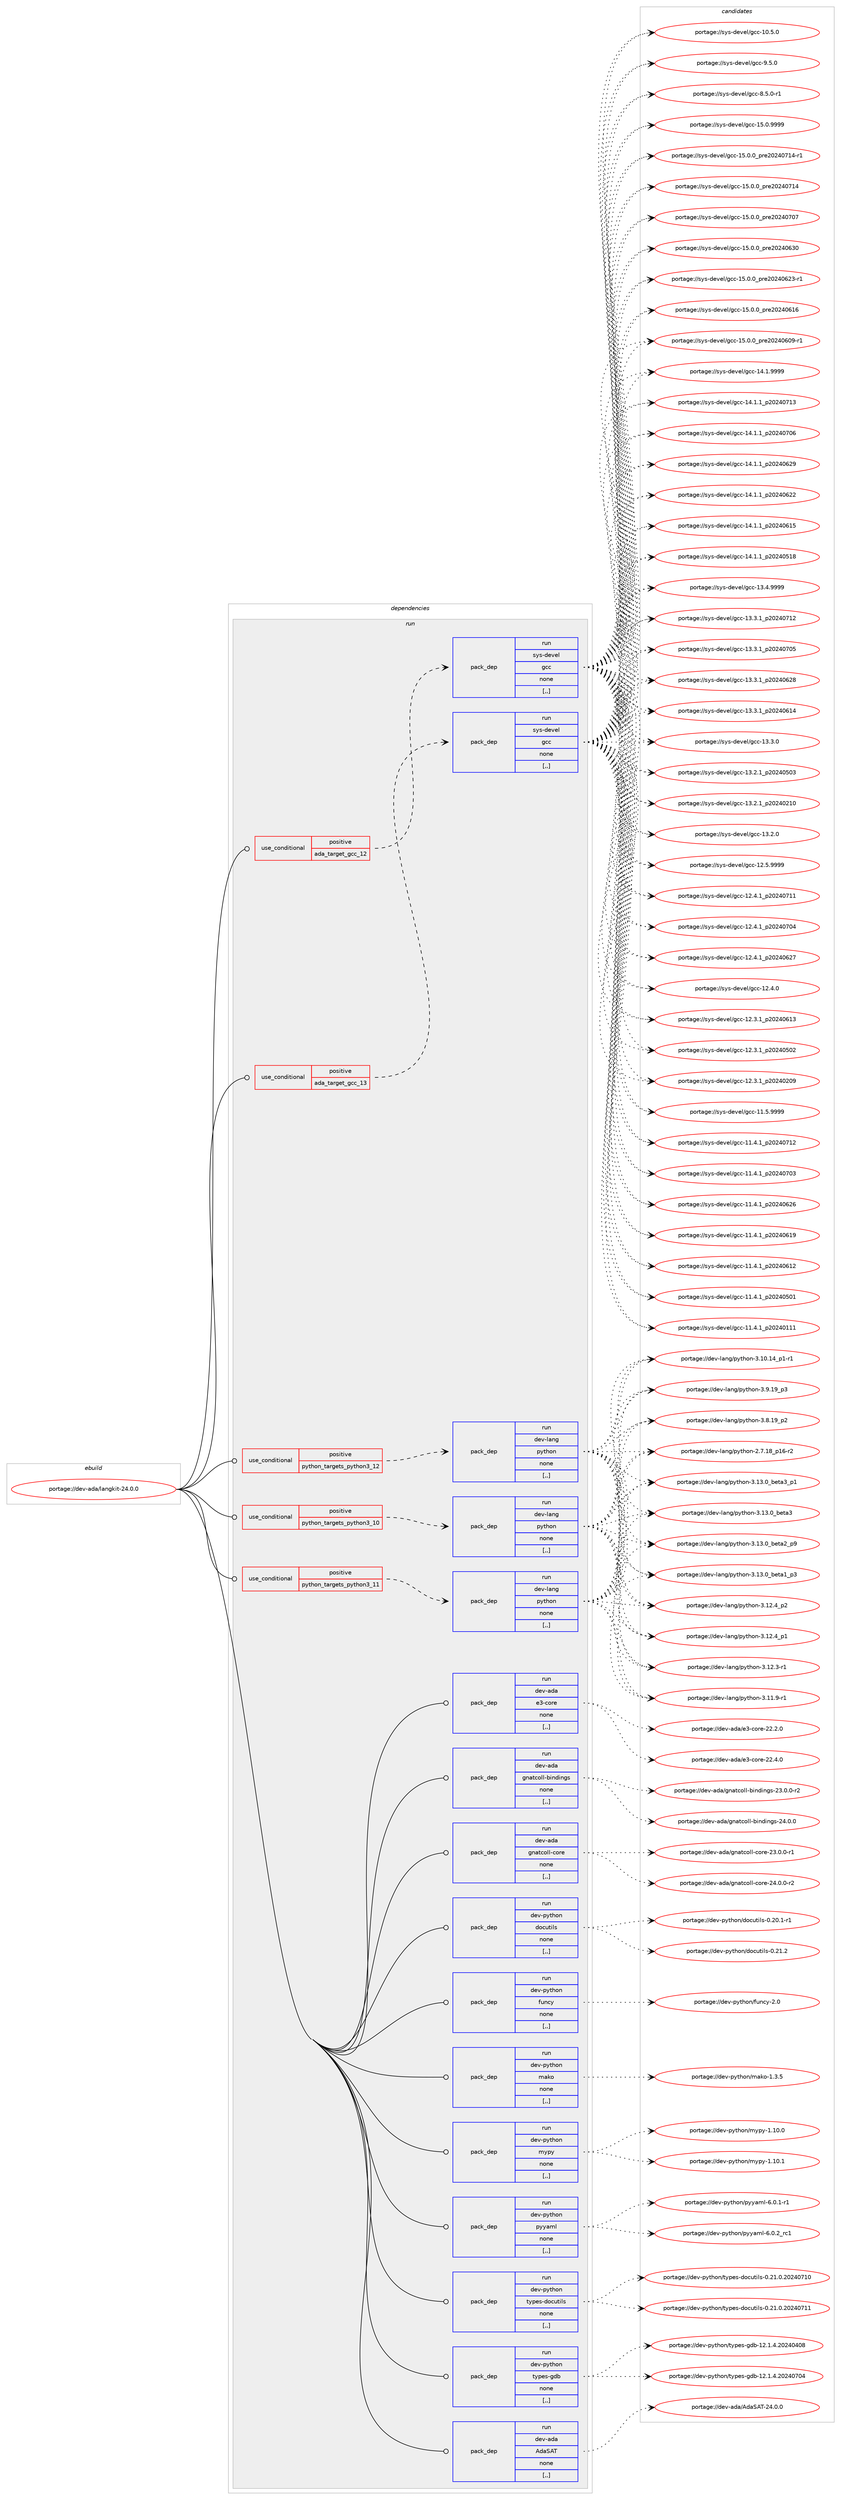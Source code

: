 digraph prolog {

# *************
# Graph options
# *************

newrank=true;
concentrate=true;
compound=true;
graph [rankdir=LR,fontname=Helvetica,fontsize=10,ranksep=1.5];#, ranksep=2.5, nodesep=0.2];
edge  [arrowhead=vee];
node  [fontname=Helvetica,fontsize=10];

# **********
# The ebuild
# **********

subgraph cluster_leftcol {
color=gray;
rank=same;
label=<<i>ebuild</i>>;
id [label="portage://dev-ada/langkit-24.0.0", color=red, width=4, href="../dev-ada/langkit-24.0.0.svg"];
}

# ****************
# The dependencies
# ****************

subgraph cluster_midcol {
color=gray;
label=<<i>dependencies</i>>;
subgraph cluster_compile {
fillcolor="#eeeeee";
style=filled;
label=<<i>compile</i>>;
}
subgraph cluster_compileandrun {
fillcolor="#eeeeee";
style=filled;
label=<<i>compile and run</i>>;
}
subgraph cluster_run {
fillcolor="#eeeeee";
style=filled;
label=<<i>run</i>>;
subgraph cond16516 {
dependency63649 [label=<<TABLE BORDER="0" CELLBORDER="1" CELLSPACING="0" CELLPADDING="4"><TR><TD ROWSPAN="3" CELLPADDING="10">use_conditional</TD></TR><TR><TD>positive</TD></TR><TR><TD>ada_target_gcc_12</TD></TR></TABLE>>, shape=none, color=red];
subgraph pack46227 {
dependency63650 [label=<<TABLE BORDER="0" CELLBORDER="1" CELLSPACING="0" CELLPADDING="4" WIDTH="220"><TR><TD ROWSPAN="6" CELLPADDING="30">pack_dep</TD></TR><TR><TD WIDTH="110">run</TD></TR><TR><TD>sys-devel</TD></TR><TR><TD>gcc</TD></TR><TR><TD>none</TD></TR><TR><TD>[,,]</TD></TR></TABLE>>, shape=none, color=blue];
}
dependency63649:e -> dependency63650:w [weight=20,style="dashed",arrowhead="vee"];
}
id:e -> dependency63649:w [weight=20,style="solid",arrowhead="odot"];
subgraph cond16517 {
dependency63651 [label=<<TABLE BORDER="0" CELLBORDER="1" CELLSPACING="0" CELLPADDING="4"><TR><TD ROWSPAN="3" CELLPADDING="10">use_conditional</TD></TR><TR><TD>positive</TD></TR><TR><TD>ada_target_gcc_13</TD></TR></TABLE>>, shape=none, color=red];
subgraph pack46228 {
dependency63652 [label=<<TABLE BORDER="0" CELLBORDER="1" CELLSPACING="0" CELLPADDING="4" WIDTH="220"><TR><TD ROWSPAN="6" CELLPADDING="30">pack_dep</TD></TR><TR><TD WIDTH="110">run</TD></TR><TR><TD>sys-devel</TD></TR><TR><TD>gcc</TD></TR><TR><TD>none</TD></TR><TR><TD>[,,]</TD></TR></TABLE>>, shape=none, color=blue];
}
dependency63651:e -> dependency63652:w [weight=20,style="dashed",arrowhead="vee"];
}
id:e -> dependency63651:w [weight=20,style="solid",arrowhead="odot"];
subgraph cond16518 {
dependency63653 [label=<<TABLE BORDER="0" CELLBORDER="1" CELLSPACING="0" CELLPADDING="4"><TR><TD ROWSPAN="3" CELLPADDING="10">use_conditional</TD></TR><TR><TD>positive</TD></TR><TR><TD>python_targets_python3_10</TD></TR></TABLE>>, shape=none, color=red];
subgraph pack46229 {
dependency63654 [label=<<TABLE BORDER="0" CELLBORDER="1" CELLSPACING="0" CELLPADDING="4" WIDTH="220"><TR><TD ROWSPAN="6" CELLPADDING="30">pack_dep</TD></TR><TR><TD WIDTH="110">run</TD></TR><TR><TD>dev-lang</TD></TR><TR><TD>python</TD></TR><TR><TD>none</TD></TR><TR><TD>[,,]</TD></TR></TABLE>>, shape=none, color=blue];
}
dependency63653:e -> dependency63654:w [weight=20,style="dashed",arrowhead="vee"];
}
id:e -> dependency63653:w [weight=20,style="solid",arrowhead="odot"];
subgraph cond16519 {
dependency63655 [label=<<TABLE BORDER="0" CELLBORDER="1" CELLSPACING="0" CELLPADDING="4"><TR><TD ROWSPAN="3" CELLPADDING="10">use_conditional</TD></TR><TR><TD>positive</TD></TR><TR><TD>python_targets_python3_11</TD></TR></TABLE>>, shape=none, color=red];
subgraph pack46230 {
dependency63656 [label=<<TABLE BORDER="0" CELLBORDER="1" CELLSPACING="0" CELLPADDING="4" WIDTH="220"><TR><TD ROWSPAN="6" CELLPADDING="30">pack_dep</TD></TR><TR><TD WIDTH="110">run</TD></TR><TR><TD>dev-lang</TD></TR><TR><TD>python</TD></TR><TR><TD>none</TD></TR><TR><TD>[,,]</TD></TR></TABLE>>, shape=none, color=blue];
}
dependency63655:e -> dependency63656:w [weight=20,style="dashed",arrowhead="vee"];
}
id:e -> dependency63655:w [weight=20,style="solid",arrowhead="odot"];
subgraph cond16520 {
dependency63657 [label=<<TABLE BORDER="0" CELLBORDER="1" CELLSPACING="0" CELLPADDING="4"><TR><TD ROWSPAN="3" CELLPADDING="10">use_conditional</TD></TR><TR><TD>positive</TD></TR><TR><TD>python_targets_python3_12</TD></TR></TABLE>>, shape=none, color=red];
subgraph pack46231 {
dependency63658 [label=<<TABLE BORDER="0" CELLBORDER="1" CELLSPACING="0" CELLPADDING="4" WIDTH="220"><TR><TD ROWSPAN="6" CELLPADDING="30">pack_dep</TD></TR><TR><TD WIDTH="110">run</TD></TR><TR><TD>dev-lang</TD></TR><TR><TD>python</TD></TR><TR><TD>none</TD></TR><TR><TD>[,,]</TD></TR></TABLE>>, shape=none, color=blue];
}
dependency63657:e -> dependency63658:w [weight=20,style="dashed",arrowhead="vee"];
}
id:e -> dependency63657:w [weight=20,style="solid",arrowhead="odot"];
subgraph pack46232 {
dependency63659 [label=<<TABLE BORDER="0" CELLBORDER="1" CELLSPACING="0" CELLPADDING="4" WIDTH="220"><TR><TD ROWSPAN="6" CELLPADDING="30">pack_dep</TD></TR><TR><TD WIDTH="110">run</TD></TR><TR><TD>dev-ada</TD></TR><TR><TD>AdaSAT</TD></TR><TR><TD>none</TD></TR><TR><TD>[,,]</TD></TR></TABLE>>, shape=none, color=blue];
}
id:e -> dependency63659:w [weight=20,style="solid",arrowhead="odot"];
subgraph pack46233 {
dependency63660 [label=<<TABLE BORDER="0" CELLBORDER="1" CELLSPACING="0" CELLPADDING="4" WIDTH="220"><TR><TD ROWSPAN="6" CELLPADDING="30">pack_dep</TD></TR><TR><TD WIDTH="110">run</TD></TR><TR><TD>dev-ada</TD></TR><TR><TD>e3-core</TD></TR><TR><TD>none</TD></TR><TR><TD>[,,]</TD></TR></TABLE>>, shape=none, color=blue];
}
id:e -> dependency63660:w [weight=20,style="solid",arrowhead="odot"];
subgraph pack46234 {
dependency63661 [label=<<TABLE BORDER="0" CELLBORDER="1" CELLSPACING="0" CELLPADDING="4" WIDTH="220"><TR><TD ROWSPAN="6" CELLPADDING="30">pack_dep</TD></TR><TR><TD WIDTH="110">run</TD></TR><TR><TD>dev-ada</TD></TR><TR><TD>gnatcoll-bindings</TD></TR><TR><TD>none</TD></TR><TR><TD>[,,]</TD></TR></TABLE>>, shape=none, color=blue];
}
id:e -> dependency63661:w [weight=20,style="solid",arrowhead="odot"];
subgraph pack46235 {
dependency63662 [label=<<TABLE BORDER="0" CELLBORDER="1" CELLSPACING="0" CELLPADDING="4" WIDTH="220"><TR><TD ROWSPAN="6" CELLPADDING="30">pack_dep</TD></TR><TR><TD WIDTH="110">run</TD></TR><TR><TD>dev-ada</TD></TR><TR><TD>gnatcoll-core</TD></TR><TR><TD>none</TD></TR><TR><TD>[,,]</TD></TR></TABLE>>, shape=none, color=blue];
}
id:e -> dependency63662:w [weight=20,style="solid",arrowhead="odot"];
subgraph pack46236 {
dependency63663 [label=<<TABLE BORDER="0" CELLBORDER="1" CELLSPACING="0" CELLPADDING="4" WIDTH="220"><TR><TD ROWSPAN="6" CELLPADDING="30">pack_dep</TD></TR><TR><TD WIDTH="110">run</TD></TR><TR><TD>dev-python</TD></TR><TR><TD>docutils</TD></TR><TR><TD>none</TD></TR><TR><TD>[,,]</TD></TR></TABLE>>, shape=none, color=blue];
}
id:e -> dependency63663:w [weight=20,style="solid",arrowhead="odot"];
subgraph pack46237 {
dependency63664 [label=<<TABLE BORDER="0" CELLBORDER="1" CELLSPACING="0" CELLPADDING="4" WIDTH="220"><TR><TD ROWSPAN="6" CELLPADDING="30">pack_dep</TD></TR><TR><TD WIDTH="110">run</TD></TR><TR><TD>dev-python</TD></TR><TR><TD>funcy</TD></TR><TR><TD>none</TD></TR><TR><TD>[,,]</TD></TR></TABLE>>, shape=none, color=blue];
}
id:e -> dependency63664:w [weight=20,style="solid",arrowhead="odot"];
subgraph pack46238 {
dependency63665 [label=<<TABLE BORDER="0" CELLBORDER="1" CELLSPACING="0" CELLPADDING="4" WIDTH="220"><TR><TD ROWSPAN="6" CELLPADDING="30">pack_dep</TD></TR><TR><TD WIDTH="110">run</TD></TR><TR><TD>dev-python</TD></TR><TR><TD>mako</TD></TR><TR><TD>none</TD></TR><TR><TD>[,,]</TD></TR></TABLE>>, shape=none, color=blue];
}
id:e -> dependency63665:w [weight=20,style="solid",arrowhead="odot"];
subgraph pack46239 {
dependency63666 [label=<<TABLE BORDER="0" CELLBORDER="1" CELLSPACING="0" CELLPADDING="4" WIDTH="220"><TR><TD ROWSPAN="6" CELLPADDING="30">pack_dep</TD></TR><TR><TD WIDTH="110">run</TD></TR><TR><TD>dev-python</TD></TR><TR><TD>mypy</TD></TR><TR><TD>none</TD></TR><TR><TD>[,,]</TD></TR></TABLE>>, shape=none, color=blue];
}
id:e -> dependency63666:w [weight=20,style="solid",arrowhead="odot"];
subgraph pack46240 {
dependency63667 [label=<<TABLE BORDER="0" CELLBORDER="1" CELLSPACING="0" CELLPADDING="4" WIDTH="220"><TR><TD ROWSPAN="6" CELLPADDING="30">pack_dep</TD></TR><TR><TD WIDTH="110">run</TD></TR><TR><TD>dev-python</TD></TR><TR><TD>pyyaml</TD></TR><TR><TD>none</TD></TR><TR><TD>[,,]</TD></TR></TABLE>>, shape=none, color=blue];
}
id:e -> dependency63667:w [weight=20,style="solid",arrowhead="odot"];
subgraph pack46241 {
dependency63668 [label=<<TABLE BORDER="0" CELLBORDER="1" CELLSPACING="0" CELLPADDING="4" WIDTH="220"><TR><TD ROWSPAN="6" CELLPADDING="30">pack_dep</TD></TR><TR><TD WIDTH="110">run</TD></TR><TR><TD>dev-python</TD></TR><TR><TD>types-docutils</TD></TR><TR><TD>none</TD></TR><TR><TD>[,,]</TD></TR></TABLE>>, shape=none, color=blue];
}
id:e -> dependency63668:w [weight=20,style="solid",arrowhead="odot"];
subgraph pack46242 {
dependency63669 [label=<<TABLE BORDER="0" CELLBORDER="1" CELLSPACING="0" CELLPADDING="4" WIDTH="220"><TR><TD ROWSPAN="6" CELLPADDING="30">pack_dep</TD></TR><TR><TD WIDTH="110">run</TD></TR><TR><TD>dev-python</TD></TR><TR><TD>types-gdb</TD></TR><TR><TD>none</TD></TR><TR><TD>[,,]</TD></TR></TABLE>>, shape=none, color=blue];
}
id:e -> dependency63669:w [weight=20,style="solid",arrowhead="odot"];
}
}

# **************
# The candidates
# **************

subgraph cluster_choices {
rank=same;
color=gray;
label=<<i>candidates</i>>;

subgraph choice46227 {
color=black;
nodesep=1;
choice1151211154510010111810110847103999945495346484657575757 [label="portage://sys-devel/gcc-15.0.9999", color=red, width=4,href="../sys-devel/gcc-15.0.9999.svg"];
choice11512111545100101118101108471039999454953464846489511211410150485052485549524511449 [label="portage://sys-devel/gcc-15.0.0_pre20240714-r1", color=red, width=4,href="../sys-devel/gcc-15.0.0_pre20240714-r1.svg"];
choice1151211154510010111810110847103999945495346484648951121141015048505248554952 [label="portage://sys-devel/gcc-15.0.0_pre20240714", color=red, width=4,href="../sys-devel/gcc-15.0.0_pre20240714.svg"];
choice1151211154510010111810110847103999945495346484648951121141015048505248554855 [label="portage://sys-devel/gcc-15.0.0_pre20240707", color=red, width=4,href="../sys-devel/gcc-15.0.0_pre20240707.svg"];
choice1151211154510010111810110847103999945495346484648951121141015048505248545148 [label="portage://sys-devel/gcc-15.0.0_pre20240630", color=red, width=4,href="../sys-devel/gcc-15.0.0_pre20240630.svg"];
choice11512111545100101118101108471039999454953464846489511211410150485052485450514511449 [label="portage://sys-devel/gcc-15.0.0_pre20240623-r1", color=red, width=4,href="../sys-devel/gcc-15.0.0_pre20240623-r1.svg"];
choice1151211154510010111810110847103999945495346484648951121141015048505248544954 [label="portage://sys-devel/gcc-15.0.0_pre20240616", color=red, width=4,href="../sys-devel/gcc-15.0.0_pre20240616.svg"];
choice11512111545100101118101108471039999454953464846489511211410150485052485448574511449 [label="portage://sys-devel/gcc-15.0.0_pre20240609-r1", color=red, width=4,href="../sys-devel/gcc-15.0.0_pre20240609-r1.svg"];
choice1151211154510010111810110847103999945495246494657575757 [label="portage://sys-devel/gcc-14.1.9999", color=red, width=4,href="../sys-devel/gcc-14.1.9999.svg"];
choice1151211154510010111810110847103999945495246494649951125048505248554951 [label="portage://sys-devel/gcc-14.1.1_p20240713", color=red, width=4,href="../sys-devel/gcc-14.1.1_p20240713.svg"];
choice1151211154510010111810110847103999945495246494649951125048505248554854 [label="portage://sys-devel/gcc-14.1.1_p20240706", color=red, width=4,href="../sys-devel/gcc-14.1.1_p20240706.svg"];
choice1151211154510010111810110847103999945495246494649951125048505248545057 [label="portage://sys-devel/gcc-14.1.1_p20240629", color=red, width=4,href="../sys-devel/gcc-14.1.1_p20240629.svg"];
choice1151211154510010111810110847103999945495246494649951125048505248545050 [label="portage://sys-devel/gcc-14.1.1_p20240622", color=red, width=4,href="../sys-devel/gcc-14.1.1_p20240622.svg"];
choice1151211154510010111810110847103999945495246494649951125048505248544953 [label="portage://sys-devel/gcc-14.1.1_p20240615", color=red, width=4,href="../sys-devel/gcc-14.1.1_p20240615.svg"];
choice1151211154510010111810110847103999945495246494649951125048505248534956 [label="portage://sys-devel/gcc-14.1.1_p20240518", color=red, width=4,href="../sys-devel/gcc-14.1.1_p20240518.svg"];
choice1151211154510010111810110847103999945495146524657575757 [label="portage://sys-devel/gcc-13.4.9999", color=red, width=4,href="../sys-devel/gcc-13.4.9999.svg"];
choice1151211154510010111810110847103999945495146514649951125048505248554950 [label="portage://sys-devel/gcc-13.3.1_p20240712", color=red, width=4,href="../sys-devel/gcc-13.3.1_p20240712.svg"];
choice1151211154510010111810110847103999945495146514649951125048505248554853 [label="portage://sys-devel/gcc-13.3.1_p20240705", color=red, width=4,href="../sys-devel/gcc-13.3.1_p20240705.svg"];
choice1151211154510010111810110847103999945495146514649951125048505248545056 [label="portage://sys-devel/gcc-13.3.1_p20240628", color=red, width=4,href="../sys-devel/gcc-13.3.1_p20240628.svg"];
choice1151211154510010111810110847103999945495146514649951125048505248544952 [label="portage://sys-devel/gcc-13.3.1_p20240614", color=red, width=4,href="../sys-devel/gcc-13.3.1_p20240614.svg"];
choice1151211154510010111810110847103999945495146514648 [label="portage://sys-devel/gcc-13.3.0", color=red, width=4,href="../sys-devel/gcc-13.3.0.svg"];
choice1151211154510010111810110847103999945495146504649951125048505248534851 [label="portage://sys-devel/gcc-13.2.1_p20240503", color=red, width=4,href="../sys-devel/gcc-13.2.1_p20240503.svg"];
choice1151211154510010111810110847103999945495146504649951125048505248504948 [label="portage://sys-devel/gcc-13.2.1_p20240210", color=red, width=4,href="../sys-devel/gcc-13.2.1_p20240210.svg"];
choice1151211154510010111810110847103999945495146504648 [label="portage://sys-devel/gcc-13.2.0", color=red, width=4,href="../sys-devel/gcc-13.2.0.svg"];
choice1151211154510010111810110847103999945495046534657575757 [label="portage://sys-devel/gcc-12.5.9999", color=red, width=4,href="../sys-devel/gcc-12.5.9999.svg"];
choice1151211154510010111810110847103999945495046524649951125048505248554949 [label="portage://sys-devel/gcc-12.4.1_p20240711", color=red, width=4,href="../sys-devel/gcc-12.4.1_p20240711.svg"];
choice1151211154510010111810110847103999945495046524649951125048505248554852 [label="portage://sys-devel/gcc-12.4.1_p20240704", color=red, width=4,href="../sys-devel/gcc-12.4.1_p20240704.svg"];
choice1151211154510010111810110847103999945495046524649951125048505248545055 [label="portage://sys-devel/gcc-12.4.1_p20240627", color=red, width=4,href="../sys-devel/gcc-12.4.1_p20240627.svg"];
choice1151211154510010111810110847103999945495046524648 [label="portage://sys-devel/gcc-12.4.0", color=red, width=4,href="../sys-devel/gcc-12.4.0.svg"];
choice1151211154510010111810110847103999945495046514649951125048505248544951 [label="portage://sys-devel/gcc-12.3.1_p20240613", color=red, width=4,href="../sys-devel/gcc-12.3.1_p20240613.svg"];
choice1151211154510010111810110847103999945495046514649951125048505248534850 [label="portage://sys-devel/gcc-12.3.1_p20240502", color=red, width=4,href="../sys-devel/gcc-12.3.1_p20240502.svg"];
choice1151211154510010111810110847103999945495046514649951125048505248504857 [label="portage://sys-devel/gcc-12.3.1_p20240209", color=red, width=4,href="../sys-devel/gcc-12.3.1_p20240209.svg"];
choice1151211154510010111810110847103999945494946534657575757 [label="portage://sys-devel/gcc-11.5.9999", color=red, width=4,href="../sys-devel/gcc-11.5.9999.svg"];
choice1151211154510010111810110847103999945494946524649951125048505248554950 [label="portage://sys-devel/gcc-11.4.1_p20240712", color=red, width=4,href="../sys-devel/gcc-11.4.1_p20240712.svg"];
choice1151211154510010111810110847103999945494946524649951125048505248554851 [label="portage://sys-devel/gcc-11.4.1_p20240703", color=red, width=4,href="../sys-devel/gcc-11.4.1_p20240703.svg"];
choice1151211154510010111810110847103999945494946524649951125048505248545054 [label="portage://sys-devel/gcc-11.4.1_p20240626", color=red, width=4,href="../sys-devel/gcc-11.4.1_p20240626.svg"];
choice1151211154510010111810110847103999945494946524649951125048505248544957 [label="portage://sys-devel/gcc-11.4.1_p20240619", color=red, width=4,href="../sys-devel/gcc-11.4.1_p20240619.svg"];
choice1151211154510010111810110847103999945494946524649951125048505248544950 [label="portage://sys-devel/gcc-11.4.1_p20240612", color=red, width=4,href="../sys-devel/gcc-11.4.1_p20240612.svg"];
choice1151211154510010111810110847103999945494946524649951125048505248534849 [label="portage://sys-devel/gcc-11.4.1_p20240501", color=red, width=4,href="../sys-devel/gcc-11.4.1_p20240501.svg"];
choice1151211154510010111810110847103999945494946524649951125048505248494949 [label="portage://sys-devel/gcc-11.4.1_p20240111", color=red, width=4,href="../sys-devel/gcc-11.4.1_p20240111.svg"];
choice1151211154510010111810110847103999945494846534648 [label="portage://sys-devel/gcc-10.5.0", color=red, width=4,href="../sys-devel/gcc-10.5.0.svg"];
choice11512111545100101118101108471039999455746534648 [label="portage://sys-devel/gcc-9.5.0", color=red, width=4,href="../sys-devel/gcc-9.5.0.svg"];
choice115121115451001011181011084710399994556465346484511449 [label="portage://sys-devel/gcc-8.5.0-r1", color=red, width=4,href="../sys-devel/gcc-8.5.0-r1.svg"];
dependency63650:e -> choice1151211154510010111810110847103999945495346484657575757:w [style=dotted,weight="100"];
dependency63650:e -> choice11512111545100101118101108471039999454953464846489511211410150485052485549524511449:w [style=dotted,weight="100"];
dependency63650:e -> choice1151211154510010111810110847103999945495346484648951121141015048505248554952:w [style=dotted,weight="100"];
dependency63650:e -> choice1151211154510010111810110847103999945495346484648951121141015048505248554855:w [style=dotted,weight="100"];
dependency63650:e -> choice1151211154510010111810110847103999945495346484648951121141015048505248545148:w [style=dotted,weight="100"];
dependency63650:e -> choice11512111545100101118101108471039999454953464846489511211410150485052485450514511449:w [style=dotted,weight="100"];
dependency63650:e -> choice1151211154510010111810110847103999945495346484648951121141015048505248544954:w [style=dotted,weight="100"];
dependency63650:e -> choice11512111545100101118101108471039999454953464846489511211410150485052485448574511449:w [style=dotted,weight="100"];
dependency63650:e -> choice1151211154510010111810110847103999945495246494657575757:w [style=dotted,weight="100"];
dependency63650:e -> choice1151211154510010111810110847103999945495246494649951125048505248554951:w [style=dotted,weight="100"];
dependency63650:e -> choice1151211154510010111810110847103999945495246494649951125048505248554854:w [style=dotted,weight="100"];
dependency63650:e -> choice1151211154510010111810110847103999945495246494649951125048505248545057:w [style=dotted,weight="100"];
dependency63650:e -> choice1151211154510010111810110847103999945495246494649951125048505248545050:w [style=dotted,weight="100"];
dependency63650:e -> choice1151211154510010111810110847103999945495246494649951125048505248544953:w [style=dotted,weight="100"];
dependency63650:e -> choice1151211154510010111810110847103999945495246494649951125048505248534956:w [style=dotted,weight="100"];
dependency63650:e -> choice1151211154510010111810110847103999945495146524657575757:w [style=dotted,weight="100"];
dependency63650:e -> choice1151211154510010111810110847103999945495146514649951125048505248554950:w [style=dotted,weight="100"];
dependency63650:e -> choice1151211154510010111810110847103999945495146514649951125048505248554853:w [style=dotted,weight="100"];
dependency63650:e -> choice1151211154510010111810110847103999945495146514649951125048505248545056:w [style=dotted,weight="100"];
dependency63650:e -> choice1151211154510010111810110847103999945495146514649951125048505248544952:w [style=dotted,weight="100"];
dependency63650:e -> choice1151211154510010111810110847103999945495146514648:w [style=dotted,weight="100"];
dependency63650:e -> choice1151211154510010111810110847103999945495146504649951125048505248534851:w [style=dotted,weight="100"];
dependency63650:e -> choice1151211154510010111810110847103999945495146504649951125048505248504948:w [style=dotted,weight="100"];
dependency63650:e -> choice1151211154510010111810110847103999945495146504648:w [style=dotted,weight="100"];
dependency63650:e -> choice1151211154510010111810110847103999945495046534657575757:w [style=dotted,weight="100"];
dependency63650:e -> choice1151211154510010111810110847103999945495046524649951125048505248554949:w [style=dotted,weight="100"];
dependency63650:e -> choice1151211154510010111810110847103999945495046524649951125048505248554852:w [style=dotted,weight="100"];
dependency63650:e -> choice1151211154510010111810110847103999945495046524649951125048505248545055:w [style=dotted,weight="100"];
dependency63650:e -> choice1151211154510010111810110847103999945495046524648:w [style=dotted,weight="100"];
dependency63650:e -> choice1151211154510010111810110847103999945495046514649951125048505248544951:w [style=dotted,weight="100"];
dependency63650:e -> choice1151211154510010111810110847103999945495046514649951125048505248534850:w [style=dotted,weight="100"];
dependency63650:e -> choice1151211154510010111810110847103999945495046514649951125048505248504857:w [style=dotted,weight="100"];
dependency63650:e -> choice1151211154510010111810110847103999945494946534657575757:w [style=dotted,weight="100"];
dependency63650:e -> choice1151211154510010111810110847103999945494946524649951125048505248554950:w [style=dotted,weight="100"];
dependency63650:e -> choice1151211154510010111810110847103999945494946524649951125048505248554851:w [style=dotted,weight="100"];
dependency63650:e -> choice1151211154510010111810110847103999945494946524649951125048505248545054:w [style=dotted,weight="100"];
dependency63650:e -> choice1151211154510010111810110847103999945494946524649951125048505248544957:w [style=dotted,weight="100"];
dependency63650:e -> choice1151211154510010111810110847103999945494946524649951125048505248544950:w [style=dotted,weight="100"];
dependency63650:e -> choice1151211154510010111810110847103999945494946524649951125048505248534849:w [style=dotted,weight="100"];
dependency63650:e -> choice1151211154510010111810110847103999945494946524649951125048505248494949:w [style=dotted,weight="100"];
dependency63650:e -> choice1151211154510010111810110847103999945494846534648:w [style=dotted,weight="100"];
dependency63650:e -> choice11512111545100101118101108471039999455746534648:w [style=dotted,weight="100"];
dependency63650:e -> choice115121115451001011181011084710399994556465346484511449:w [style=dotted,weight="100"];
}
subgraph choice46228 {
color=black;
nodesep=1;
choice1151211154510010111810110847103999945495346484657575757 [label="portage://sys-devel/gcc-15.0.9999", color=red, width=4,href="../sys-devel/gcc-15.0.9999.svg"];
choice11512111545100101118101108471039999454953464846489511211410150485052485549524511449 [label="portage://sys-devel/gcc-15.0.0_pre20240714-r1", color=red, width=4,href="../sys-devel/gcc-15.0.0_pre20240714-r1.svg"];
choice1151211154510010111810110847103999945495346484648951121141015048505248554952 [label="portage://sys-devel/gcc-15.0.0_pre20240714", color=red, width=4,href="../sys-devel/gcc-15.0.0_pre20240714.svg"];
choice1151211154510010111810110847103999945495346484648951121141015048505248554855 [label="portage://sys-devel/gcc-15.0.0_pre20240707", color=red, width=4,href="../sys-devel/gcc-15.0.0_pre20240707.svg"];
choice1151211154510010111810110847103999945495346484648951121141015048505248545148 [label="portage://sys-devel/gcc-15.0.0_pre20240630", color=red, width=4,href="../sys-devel/gcc-15.0.0_pre20240630.svg"];
choice11512111545100101118101108471039999454953464846489511211410150485052485450514511449 [label="portage://sys-devel/gcc-15.0.0_pre20240623-r1", color=red, width=4,href="../sys-devel/gcc-15.0.0_pre20240623-r1.svg"];
choice1151211154510010111810110847103999945495346484648951121141015048505248544954 [label="portage://sys-devel/gcc-15.0.0_pre20240616", color=red, width=4,href="../sys-devel/gcc-15.0.0_pre20240616.svg"];
choice11512111545100101118101108471039999454953464846489511211410150485052485448574511449 [label="portage://sys-devel/gcc-15.0.0_pre20240609-r1", color=red, width=4,href="../sys-devel/gcc-15.0.0_pre20240609-r1.svg"];
choice1151211154510010111810110847103999945495246494657575757 [label="portage://sys-devel/gcc-14.1.9999", color=red, width=4,href="../sys-devel/gcc-14.1.9999.svg"];
choice1151211154510010111810110847103999945495246494649951125048505248554951 [label="portage://sys-devel/gcc-14.1.1_p20240713", color=red, width=4,href="../sys-devel/gcc-14.1.1_p20240713.svg"];
choice1151211154510010111810110847103999945495246494649951125048505248554854 [label="portage://sys-devel/gcc-14.1.1_p20240706", color=red, width=4,href="../sys-devel/gcc-14.1.1_p20240706.svg"];
choice1151211154510010111810110847103999945495246494649951125048505248545057 [label="portage://sys-devel/gcc-14.1.1_p20240629", color=red, width=4,href="../sys-devel/gcc-14.1.1_p20240629.svg"];
choice1151211154510010111810110847103999945495246494649951125048505248545050 [label="portage://sys-devel/gcc-14.1.1_p20240622", color=red, width=4,href="../sys-devel/gcc-14.1.1_p20240622.svg"];
choice1151211154510010111810110847103999945495246494649951125048505248544953 [label="portage://sys-devel/gcc-14.1.1_p20240615", color=red, width=4,href="../sys-devel/gcc-14.1.1_p20240615.svg"];
choice1151211154510010111810110847103999945495246494649951125048505248534956 [label="portage://sys-devel/gcc-14.1.1_p20240518", color=red, width=4,href="../sys-devel/gcc-14.1.1_p20240518.svg"];
choice1151211154510010111810110847103999945495146524657575757 [label="portage://sys-devel/gcc-13.4.9999", color=red, width=4,href="../sys-devel/gcc-13.4.9999.svg"];
choice1151211154510010111810110847103999945495146514649951125048505248554950 [label="portage://sys-devel/gcc-13.3.1_p20240712", color=red, width=4,href="../sys-devel/gcc-13.3.1_p20240712.svg"];
choice1151211154510010111810110847103999945495146514649951125048505248554853 [label="portage://sys-devel/gcc-13.3.1_p20240705", color=red, width=4,href="../sys-devel/gcc-13.3.1_p20240705.svg"];
choice1151211154510010111810110847103999945495146514649951125048505248545056 [label="portage://sys-devel/gcc-13.3.1_p20240628", color=red, width=4,href="../sys-devel/gcc-13.3.1_p20240628.svg"];
choice1151211154510010111810110847103999945495146514649951125048505248544952 [label="portage://sys-devel/gcc-13.3.1_p20240614", color=red, width=4,href="../sys-devel/gcc-13.3.1_p20240614.svg"];
choice1151211154510010111810110847103999945495146514648 [label="portage://sys-devel/gcc-13.3.0", color=red, width=4,href="../sys-devel/gcc-13.3.0.svg"];
choice1151211154510010111810110847103999945495146504649951125048505248534851 [label="portage://sys-devel/gcc-13.2.1_p20240503", color=red, width=4,href="../sys-devel/gcc-13.2.1_p20240503.svg"];
choice1151211154510010111810110847103999945495146504649951125048505248504948 [label="portage://sys-devel/gcc-13.2.1_p20240210", color=red, width=4,href="../sys-devel/gcc-13.2.1_p20240210.svg"];
choice1151211154510010111810110847103999945495146504648 [label="portage://sys-devel/gcc-13.2.0", color=red, width=4,href="../sys-devel/gcc-13.2.0.svg"];
choice1151211154510010111810110847103999945495046534657575757 [label="portage://sys-devel/gcc-12.5.9999", color=red, width=4,href="../sys-devel/gcc-12.5.9999.svg"];
choice1151211154510010111810110847103999945495046524649951125048505248554949 [label="portage://sys-devel/gcc-12.4.1_p20240711", color=red, width=4,href="../sys-devel/gcc-12.4.1_p20240711.svg"];
choice1151211154510010111810110847103999945495046524649951125048505248554852 [label="portage://sys-devel/gcc-12.4.1_p20240704", color=red, width=4,href="../sys-devel/gcc-12.4.1_p20240704.svg"];
choice1151211154510010111810110847103999945495046524649951125048505248545055 [label="portage://sys-devel/gcc-12.4.1_p20240627", color=red, width=4,href="../sys-devel/gcc-12.4.1_p20240627.svg"];
choice1151211154510010111810110847103999945495046524648 [label="portage://sys-devel/gcc-12.4.0", color=red, width=4,href="../sys-devel/gcc-12.4.0.svg"];
choice1151211154510010111810110847103999945495046514649951125048505248544951 [label="portage://sys-devel/gcc-12.3.1_p20240613", color=red, width=4,href="../sys-devel/gcc-12.3.1_p20240613.svg"];
choice1151211154510010111810110847103999945495046514649951125048505248534850 [label="portage://sys-devel/gcc-12.3.1_p20240502", color=red, width=4,href="../sys-devel/gcc-12.3.1_p20240502.svg"];
choice1151211154510010111810110847103999945495046514649951125048505248504857 [label="portage://sys-devel/gcc-12.3.1_p20240209", color=red, width=4,href="../sys-devel/gcc-12.3.1_p20240209.svg"];
choice1151211154510010111810110847103999945494946534657575757 [label="portage://sys-devel/gcc-11.5.9999", color=red, width=4,href="../sys-devel/gcc-11.5.9999.svg"];
choice1151211154510010111810110847103999945494946524649951125048505248554950 [label="portage://sys-devel/gcc-11.4.1_p20240712", color=red, width=4,href="../sys-devel/gcc-11.4.1_p20240712.svg"];
choice1151211154510010111810110847103999945494946524649951125048505248554851 [label="portage://sys-devel/gcc-11.4.1_p20240703", color=red, width=4,href="../sys-devel/gcc-11.4.1_p20240703.svg"];
choice1151211154510010111810110847103999945494946524649951125048505248545054 [label="portage://sys-devel/gcc-11.4.1_p20240626", color=red, width=4,href="../sys-devel/gcc-11.4.1_p20240626.svg"];
choice1151211154510010111810110847103999945494946524649951125048505248544957 [label="portage://sys-devel/gcc-11.4.1_p20240619", color=red, width=4,href="../sys-devel/gcc-11.4.1_p20240619.svg"];
choice1151211154510010111810110847103999945494946524649951125048505248544950 [label="portage://sys-devel/gcc-11.4.1_p20240612", color=red, width=4,href="../sys-devel/gcc-11.4.1_p20240612.svg"];
choice1151211154510010111810110847103999945494946524649951125048505248534849 [label="portage://sys-devel/gcc-11.4.1_p20240501", color=red, width=4,href="../sys-devel/gcc-11.4.1_p20240501.svg"];
choice1151211154510010111810110847103999945494946524649951125048505248494949 [label="portage://sys-devel/gcc-11.4.1_p20240111", color=red, width=4,href="../sys-devel/gcc-11.4.1_p20240111.svg"];
choice1151211154510010111810110847103999945494846534648 [label="portage://sys-devel/gcc-10.5.0", color=red, width=4,href="../sys-devel/gcc-10.5.0.svg"];
choice11512111545100101118101108471039999455746534648 [label="portage://sys-devel/gcc-9.5.0", color=red, width=4,href="../sys-devel/gcc-9.5.0.svg"];
choice115121115451001011181011084710399994556465346484511449 [label="portage://sys-devel/gcc-8.5.0-r1", color=red, width=4,href="../sys-devel/gcc-8.5.0-r1.svg"];
dependency63652:e -> choice1151211154510010111810110847103999945495346484657575757:w [style=dotted,weight="100"];
dependency63652:e -> choice11512111545100101118101108471039999454953464846489511211410150485052485549524511449:w [style=dotted,weight="100"];
dependency63652:e -> choice1151211154510010111810110847103999945495346484648951121141015048505248554952:w [style=dotted,weight="100"];
dependency63652:e -> choice1151211154510010111810110847103999945495346484648951121141015048505248554855:w [style=dotted,weight="100"];
dependency63652:e -> choice1151211154510010111810110847103999945495346484648951121141015048505248545148:w [style=dotted,weight="100"];
dependency63652:e -> choice11512111545100101118101108471039999454953464846489511211410150485052485450514511449:w [style=dotted,weight="100"];
dependency63652:e -> choice1151211154510010111810110847103999945495346484648951121141015048505248544954:w [style=dotted,weight="100"];
dependency63652:e -> choice11512111545100101118101108471039999454953464846489511211410150485052485448574511449:w [style=dotted,weight="100"];
dependency63652:e -> choice1151211154510010111810110847103999945495246494657575757:w [style=dotted,weight="100"];
dependency63652:e -> choice1151211154510010111810110847103999945495246494649951125048505248554951:w [style=dotted,weight="100"];
dependency63652:e -> choice1151211154510010111810110847103999945495246494649951125048505248554854:w [style=dotted,weight="100"];
dependency63652:e -> choice1151211154510010111810110847103999945495246494649951125048505248545057:w [style=dotted,weight="100"];
dependency63652:e -> choice1151211154510010111810110847103999945495246494649951125048505248545050:w [style=dotted,weight="100"];
dependency63652:e -> choice1151211154510010111810110847103999945495246494649951125048505248544953:w [style=dotted,weight="100"];
dependency63652:e -> choice1151211154510010111810110847103999945495246494649951125048505248534956:w [style=dotted,weight="100"];
dependency63652:e -> choice1151211154510010111810110847103999945495146524657575757:w [style=dotted,weight="100"];
dependency63652:e -> choice1151211154510010111810110847103999945495146514649951125048505248554950:w [style=dotted,weight="100"];
dependency63652:e -> choice1151211154510010111810110847103999945495146514649951125048505248554853:w [style=dotted,weight="100"];
dependency63652:e -> choice1151211154510010111810110847103999945495146514649951125048505248545056:w [style=dotted,weight="100"];
dependency63652:e -> choice1151211154510010111810110847103999945495146514649951125048505248544952:w [style=dotted,weight="100"];
dependency63652:e -> choice1151211154510010111810110847103999945495146514648:w [style=dotted,weight="100"];
dependency63652:e -> choice1151211154510010111810110847103999945495146504649951125048505248534851:w [style=dotted,weight="100"];
dependency63652:e -> choice1151211154510010111810110847103999945495146504649951125048505248504948:w [style=dotted,weight="100"];
dependency63652:e -> choice1151211154510010111810110847103999945495146504648:w [style=dotted,weight="100"];
dependency63652:e -> choice1151211154510010111810110847103999945495046534657575757:w [style=dotted,weight="100"];
dependency63652:e -> choice1151211154510010111810110847103999945495046524649951125048505248554949:w [style=dotted,weight="100"];
dependency63652:e -> choice1151211154510010111810110847103999945495046524649951125048505248554852:w [style=dotted,weight="100"];
dependency63652:e -> choice1151211154510010111810110847103999945495046524649951125048505248545055:w [style=dotted,weight="100"];
dependency63652:e -> choice1151211154510010111810110847103999945495046524648:w [style=dotted,weight="100"];
dependency63652:e -> choice1151211154510010111810110847103999945495046514649951125048505248544951:w [style=dotted,weight="100"];
dependency63652:e -> choice1151211154510010111810110847103999945495046514649951125048505248534850:w [style=dotted,weight="100"];
dependency63652:e -> choice1151211154510010111810110847103999945495046514649951125048505248504857:w [style=dotted,weight="100"];
dependency63652:e -> choice1151211154510010111810110847103999945494946534657575757:w [style=dotted,weight="100"];
dependency63652:e -> choice1151211154510010111810110847103999945494946524649951125048505248554950:w [style=dotted,weight="100"];
dependency63652:e -> choice1151211154510010111810110847103999945494946524649951125048505248554851:w [style=dotted,weight="100"];
dependency63652:e -> choice1151211154510010111810110847103999945494946524649951125048505248545054:w [style=dotted,weight="100"];
dependency63652:e -> choice1151211154510010111810110847103999945494946524649951125048505248544957:w [style=dotted,weight="100"];
dependency63652:e -> choice1151211154510010111810110847103999945494946524649951125048505248544950:w [style=dotted,weight="100"];
dependency63652:e -> choice1151211154510010111810110847103999945494946524649951125048505248534849:w [style=dotted,weight="100"];
dependency63652:e -> choice1151211154510010111810110847103999945494946524649951125048505248494949:w [style=dotted,weight="100"];
dependency63652:e -> choice1151211154510010111810110847103999945494846534648:w [style=dotted,weight="100"];
dependency63652:e -> choice11512111545100101118101108471039999455746534648:w [style=dotted,weight="100"];
dependency63652:e -> choice115121115451001011181011084710399994556465346484511449:w [style=dotted,weight="100"];
}
subgraph choice46229 {
color=black;
nodesep=1;
choice10010111845108971101034711212111610411111045514649514648959810111697519511249 [label="portage://dev-lang/python-3.13.0_beta3_p1", color=red, width=4,href="../dev-lang/python-3.13.0_beta3_p1.svg"];
choice1001011184510897110103471121211161041111104551464951464895981011169751 [label="portage://dev-lang/python-3.13.0_beta3", color=red, width=4,href="../dev-lang/python-3.13.0_beta3.svg"];
choice10010111845108971101034711212111610411111045514649514648959810111697509511257 [label="portage://dev-lang/python-3.13.0_beta2_p9", color=red, width=4,href="../dev-lang/python-3.13.0_beta2_p9.svg"];
choice10010111845108971101034711212111610411111045514649514648959810111697499511251 [label="portage://dev-lang/python-3.13.0_beta1_p3", color=red, width=4,href="../dev-lang/python-3.13.0_beta1_p3.svg"];
choice100101118451089711010347112121116104111110455146495046529511250 [label="portage://dev-lang/python-3.12.4_p2", color=red, width=4,href="../dev-lang/python-3.12.4_p2.svg"];
choice100101118451089711010347112121116104111110455146495046529511249 [label="portage://dev-lang/python-3.12.4_p1", color=red, width=4,href="../dev-lang/python-3.12.4_p1.svg"];
choice100101118451089711010347112121116104111110455146495046514511449 [label="portage://dev-lang/python-3.12.3-r1", color=red, width=4,href="../dev-lang/python-3.12.3-r1.svg"];
choice100101118451089711010347112121116104111110455146494946574511449 [label="portage://dev-lang/python-3.11.9-r1", color=red, width=4,href="../dev-lang/python-3.11.9-r1.svg"];
choice100101118451089711010347112121116104111110455146494846495295112494511449 [label="portage://dev-lang/python-3.10.14_p1-r1", color=red, width=4,href="../dev-lang/python-3.10.14_p1-r1.svg"];
choice100101118451089711010347112121116104111110455146574649579511251 [label="portage://dev-lang/python-3.9.19_p3", color=red, width=4,href="../dev-lang/python-3.9.19_p3.svg"];
choice100101118451089711010347112121116104111110455146564649579511250 [label="portage://dev-lang/python-3.8.19_p2", color=red, width=4,href="../dev-lang/python-3.8.19_p2.svg"];
choice100101118451089711010347112121116104111110455046554649569511249544511450 [label="portage://dev-lang/python-2.7.18_p16-r2", color=red, width=4,href="../dev-lang/python-2.7.18_p16-r2.svg"];
dependency63654:e -> choice10010111845108971101034711212111610411111045514649514648959810111697519511249:w [style=dotted,weight="100"];
dependency63654:e -> choice1001011184510897110103471121211161041111104551464951464895981011169751:w [style=dotted,weight="100"];
dependency63654:e -> choice10010111845108971101034711212111610411111045514649514648959810111697509511257:w [style=dotted,weight="100"];
dependency63654:e -> choice10010111845108971101034711212111610411111045514649514648959810111697499511251:w [style=dotted,weight="100"];
dependency63654:e -> choice100101118451089711010347112121116104111110455146495046529511250:w [style=dotted,weight="100"];
dependency63654:e -> choice100101118451089711010347112121116104111110455146495046529511249:w [style=dotted,weight="100"];
dependency63654:e -> choice100101118451089711010347112121116104111110455146495046514511449:w [style=dotted,weight="100"];
dependency63654:e -> choice100101118451089711010347112121116104111110455146494946574511449:w [style=dotted,weight="100"];
dependency63654:e -> choice100101118451089711010347112121116104111110455146494846495295112494511449:w [style=dotted,weight="100"];
dependency63654:e -> choice100101118451089711010347112121116104111110455146574649579511251:w [style=dotted,weight="100"];
dependency63654:e -> choice100101118451089711010347112121116104111110455146564649579511250:w [style=dotted,weight="100"];
dependency63654:e -> choice100101118451089711010347112121116104111110455046554649569511249544511450:w [style=dotted,weight="100"];
}
subgraph choice46230 {
color=black;
nodesep=1;
choice10010111845108971101034711212111610411111045514649514648959810111697519511249 [label="portage://dev-lang/python-3.13.0_beta3_p1", color=red, width=4,href="../dev-lang/python-3.13.0_beta3_p1.svg"];
choice1001011184510897110103471121211161041111104551464951464895981011169751 [label="portage://dev-lang/python-3.13.0_beta3", color=red, width=4,href="../dev-lang/python-3.13.0_beta3.svg"];
choice10010111845108971101034711212111610411111045514649514648959810111697509511257 [label="portage://dev-lang/python-3.13.0_beta2_p9", color=red, width=4,href="../dev-lang/python-3.13.0_beta2_p9.svg"];
choice10010111845108971101034711212111610411111045514649514648959810111697499511251 [label="portage://dev-lang/python-3.13.0_beta1_p3", color=red, width=4,href="../dev-lang/python-3.13.0_beta1_p3.svg"];
choice100101118451089711010347112121116104111110455146495046529511250 [label="portage://dev-lang/python-3.12.4_p2", color=red, width=4,href="../dev-lang/python-3.12.4_p2.svg"];
choice100101118451089711010347112121116104111110455146495046529511249 [label="portage://dev-lang/python-3.12.4_p1", color=red, width=4,href="../dev-lang/python-3.12.4_p1.svg"];
choice100101118451089711010347112121116104111110455146495046514511449 [label="portage://dev-lang/python-3.12.3-r1", color=red, width=4,href="../dev-lang/python-3.12.3-r1.svg"];
choice100101118451089711010347112121116104111110455146494946574511449 [label="portage://dev-lang/python-3.11.9-r1", color=red, width=4,href="../dev-lang/python-3.11.9-r1.svg"];
choice100101118451089711010347112121116104111110455146494846495295112494511449 [label="portage://dev-lang/python-3.10.14_p1-r1", color=red, width=4,href="../dev-lang/python-3.10.14_p1-r1.svg"];
choice100101118451089711010347112121116104111110455146574649579511251 [label="portage://dev-lang/python-3.9.19_p3", color=red, width=4,href="../dev-lang/python-3.9.19_p3.svg"];
choice100101118451089711010347112121116104111110455146564649579511250 [label="portage://dev-lang/python-3.8.19_p2", color=red, width=4,href="../dev-lang/python-3.8.19_p2.svg"];
choice100101118451089711010347112121116104111110455046554649569511249544511450 [label="portage://dev-lang/python-2.7.18_p16-r2", color=red, width=4,href="../dev-lang/python-2.7.18_p16-r2.svg"];
dependency63656:e -> choice10010111845108971101034711212111610411111045514649514648959810111697519511249:w [style=dotted,weight="100"];
dependency63656:e -> choice1001011184510897110103471121211161041111104551464951464895981011169751:w [style=dotted,weight="100"];
dependency63656:e -> choice10010111845108971101034711212111610411111045514649514648959810111697509511257:w [style=dotted,weight="100"];
dependency63656:e -> choice10010111845108971101034711212111610411111045514649514648959810111697499511251:w [style=dotted,weight="100"];
dependency63656:e -> choice100101118451089711010347112121116104111110455146495046529511250:w [style=dotted,weight="100"];
dependency63656:e -> choice100101118451089711010347112121116104111110455146495046529511249:w [style=dotted,weight="100"];
dependency63656:e -> choice100101118451089711010347112121116104111110455146495046514511449:w [style=dotted,weight="100"];
dependency63656:e -> choice100101118451089711010347112121116104111110455146494946574511449:w [style=dotted,weight="100"];
dependency63656:e -> choice100101118451089711010347112121116104111110455146494846495295112494511449:w [style=dotted,weight="100"];
dependency63656:e -> choice100101118451089711010347112121116104111110455146574649579511251:w [style=dotted,weight="100"];
dependency63656:e -> choice100101118451089711010347112121116104111110455146564649579511250:w [style=dotted,weight="100"];
dependency63656:e -> choice100101118451089711010347112121116104111110455046554649569511249544511450:w [style=dotted,weight="100"];
}
subgraph choice46231 {
color=black;
nodesep=1;
choice10010111845108971101034711212111610411111045514649514648959810111697519511249 [label="portage://dev-lang/python-3.13.0_beta3_p1", color=red, width=4,href="../dev-lang/python-3.13.0_beta3_p1.svg"];
choice1001011184510897110103471121211161041111104551464951464895981011169751 [label="portage://dev-lang/python-3.13.0_beta3", color=red, width=4,href="../dev-lang/python-3.13.0_beta3.svg"];
choice10010111845108971101034711212111610411111045514649514648959810111697509511257 [label="portage://dev-lang/python-3.13.0_beta2_p9", color=red, width=4,href="../dev-lang/python-3.13.0_beta2_p9.svg"];
choice10010111845108971101034711212111610411111045514649514648959810111697499511251 [label="portage://dev-lang/python-3.13.0_beta1_p3", color=red, width=4,href="../dev-lang/python-3.13.0_beta1_p3.svg"];
choice100101118451089711010347112121116104111110455146495046529511250 [label="portage://dev-lang/python-3.12.4_p2", color=red, width=4,href="../dev-lang/python-3.12.4_p2.svg"];
choice100101118451089711010347112121116104111110455146495046529511249 [label="portage://dev-lang/python-3.12.4_p1", color=red, width=4,href="../dev-lang/python-3.12.4_p1.svg"];
choice100101118451089711010347112121116104111110455146495046514511449 [label="portage://dev-lang/python-3.12.3-r1", color=red, width=4,href="../dev-lang/python-3.12.3-r1.svg"];
choice100101118451089711010347112121116104111110455146494946574511449 [label="portage://dev-lang/python-3.11.9-r1", color=red, width=4,href="../dev-lang/python-3.11.9-r1.svg"];
choice100101118451089711010347112121116104111110455146494846495295112494511449 [label="portage://dev-lang/python-3.10.14_p1-r1", color=red, width=4,href="../dev-lang/python-3.10.14_p1-r1.svg"];
choice100101118451089711010347112121116104111110455146574649579511251 [label="portage://dev-lang/python-3.9.19_p3", color=red, width=4,href="../dev-lang/python-3.9.19_p3.svg"];
choice100101118451089711010347112121116104111110455146564649579511250 [label="portage://dev-lang/python-3.8.19_p2", color=red, width=4,href="../dev-lang/python-3.8.19_p2.svg"];
choice100101118451089711010347112121116104111110455046554649569511249544511450 [label="portage://dev-lang/python-2.7.18_p16-r2", color=red, width=4,href="../dev-lang/python-2.7.18_p16-r2.svg"];
dependency63658:e -> choice10010111845108971101034711212111610411111045514649514648959810111697519511249:w [style=dotted,weight="100"];
dependency63658:e -> choice1001011184510897110103471121211161041111104551464951464895981011169751:w [style=dotted,weight="100"];
dependency63658:e -> choice10010111845108971101034711212111610411111045514649514648959810111697509511257:w [style=dotted,weight="100"];
dependency63658:e -> choice10010111845108971101034711212111610411111045514649514648959810111697499511251:w [style=dotted,weight="100"];
dependency63658:e -> choice100101118451089711010347112121116104111110455146495046529511250:w [style=dotted,weight="100"];
dependency63658:e -> choice100101118451089711010347112121116104111110455146495046529511249:w [style=dotted,weight="100"];
dependency63658:e -> choice100101118451089711010347112121116104111110455146495046514511449:w [style=dotted,weight="100"];
dependency63658:e -> choice100101118451089711010347112121116104111110455146494946574511449:w [style=dotted,weight="100"];
dependency63658:e -> choice100101118451089711010347112121116104111110455146494846495295112494511449:w [style=dotted,weight="100"];
dependency63658:e -> choice100101118451089711010347112121116104111110455146574649579511251:w [style=dotted,weight="100"];
dependency63658:e -> choice100101118451089711010347112121116104111110455146564649579511250:w [style=dotted,weight="100"];
dependency63658:e -> choice100101118451089711010347112121116104111110455046554649569511249544511450:w [style=dotted,weight="100"];
}
subgraph choice46232 {
color=black;
nodesep=1;
choice10010111845971009747651009783658445505246484648 [label="portage://dev-ada/AdaSAT-24.0.0", color=red, width=4,href="../dev-ada/AdaSAT-24.0.0.svg"];
dependency63659:e -> choice10010111845971009747651009783658445505246484648:w [style=dotted,weight="100"];
}
subgraph choice46233 {
color=black;
nodesep=1;
choice1001011184597100974710151459911111410145505046524648 [label="portage://dev-ada/e3-core-22.4.0", color=red, width=4,href="../dev-ada/e3-core-22.4.0.svg"];
choice1001011184597100974710151459911111410145505046504648 [label="portage://dev-ada/e3-core-22.2.0", color=red, width=4,href="../dev-ada/e3-core-22.2.0.svg"];
dependency63660:e -> choice1001011184597100974710151459911111410145505046524648:w [style=dotted,weight="100"];
dependency63660:e -> choice1001011184597100974710151459911111410145505046504648:w [style=dotted,weight="100"];
}
subgraph choice46234 {
color=black;
nodesep=1;
choice100101118459710097471031109711699111108108459810511010010511010311545505246484648 [label="portage://dev-ada/gnatcoll-bindings-24.0.0", color=red, width=4,href="../dev-ada/gnatcoll-bindings-24.0.0.svg"];
choice1001011184597100974710311097116991111081084598105110100105110103115455051464846484511450 [label="portage://dev-ada/gnatcoll-bindings-23.0.0-r2", color=red, width=4,href="../dev-ada/gnatcoll-bindings-23.0.0-r2.svg"];
dependency63661:e -> choice100101118459710097471031109711699111108108459810511010010511010311545505246484648:w [style=dotted,weight="100"];
dependency63661:e -> choice1001011184597100974710311097116991111081084598105110100105110103115455051464846484511450:w [style=dotted,weight="100"];
}
subgraph choice46235 {
color=black;
nodesep=1;
choice1001011184597100974710311097116991111081084599111114101455052464846484511450 [label="portage://dev-ada/gnatcoll-core-24.0.0-r2", color=red, width=4,href="../dev-ada/gnatcoll-core-24.0.0-r2.svg"];
choice1001011184597100974710311097116991111081084599111114101455051464846484511449 [label="portage://dev-ada/gnatcoll-core-23.0.0-r1", color=red, width=4,href="../dev-ada/gnatcoll-core-23.0.0-r1.svg"];
dependency63662:e -> choice1001011184597100974710311097116991111081084599111114101455052464846484511450:w [style=dotted,weight="100"];
dependency63662:e -> choice1001011184597100974710311097116991111081084599111114101455051464846484511449:w [style=dotted,weight="100"];
}
subgraph choice46236 {
color=black;
nodesep=1;
choice10010111845112121116104111110471001119911711610510811545484650494650 [label="portage://dev-python/docutils-0.21.2", color=red, width=4,href="../dev-python/docutils-0.21.2.svg"];
choice100101118451121211161041111104710011199117116105108115454846504846494511449 [label="portage://dev-python/docutils-0.20.1-r1", color=red, width=4,href="../dev-python/docutils-0.20.1-r1.svg"];
dependency63663:e -> choice10010111845112121116104111110471001119911711610510811545484650494650:w [style=dotted,weight="100"];
dependency63663:e -> choice100101118451121211161041111104710011199117116105108115454846504846494511449:w [style=dotted,weight="100"];
}
subgraph choice46237 {
color=black;
nodesep=1;
choice10010111845112121116104111110471021171109912145504648 [label="portage://dev-python/funcy-2.0", color=red, width=4,href="../dev-python/funcy-2.0.svg"];
dependency63664:e -> choice10010111845112121116104111110471021171109912145504648:w [style=dotted,weight="100"];
}
subgraph choice46238 {
color=black;
nodesep=1;
choice100101118451121211161041111104710997107111454946514653 [label="portage://dev-python/mako-1.3.5", color=red, width=4,href="../dev-python/mako-1.3.5.svg"];
dependency63665:e -> choice100101118451121211161041111104710997107111454946514653:w [style=dotted,weight="100"];
}
subgraph choice46239 {
color=black;
nodesep=1;
choice100101118451121211161041111104710912111212145494649484649 [label="portage://dev-python/mypy-1.10.1", color=red, width=4,href="../dev-python/mypy-1.10.1.svg"];
choice100101118451121211161041111104710912111212145494649484648 [label="portage://dev-python/mypy-1.10.0", color=red, width=4,href="../dev-python/mypy-1.10.0.svg"];
dependency63666:e -> choice100101118451121211161041111104710912111212145494649484649:w [style=dotted,weight="100"];
dependency63666:e -> choice100101118451121211161041111104710912111212145494649484648:w [style=dotted,weight="100"];
}
subgraph choice46240 {
color=black;
nodesep=1;
choice100101118451121211161041111104711212112197109108455446484650951149949 [label="portage://dev-python/pyyaml-6.0.2_rc1", color=red, width=4,href="../dev-python/pyyaml-6.0.2_rc1.svg"];
choice1001011184511212111610411111047112121121971091084554464846494511449 [label="portage://dev-python/pyyaml-6.0.1-r1", color=red, width=4,href="../dev-python/pyyaml-6.0.1-r1.svg"];
dependency63667:e -> choice100101118451121211161041111104711212112197109108455446484650951149949:w [style=dotted,weight="100"];
dependency63667:e -> choice1001011184511212111610411111047112121121971091084554464846494511449:w [style=dotted,weight="100"];
}
subgraph choice46241 {
color=black;
nodesep=1;
choice1001011184511212111610411111047116121112101115451001119911711610510811545484650494648465048505248554949 [label="portage://dev-python/types-docutils-0.21.0.20240711", color=red, width=4,href="../dev-python/types-docutils-0.21.0.20240711.svg"];
choice1001011184511212111610411111047116121112101115451001119911711610510811545484650494648465048505248554948 [label="portage://dev-python/types-docutils-0.21.0.20240710", color=red, width=4,href="../dev-python/types-docutils-0.21.0.20240710.svg"];
dependency63668:e -> choice1001011184511212111610411111047116121112101115451001119911711610510811545484650494648465048505248554949:w [style=dotted,weight="100"];
dependency63668:e -> choice1001011184511212111610411111047116121112101115451001119911711610510811545484650494648465048505248554948:w [style=dotted,weight="100"];
}
subgraph choice46242 {
color=black;
nodesep=1;
choice1001011184511212111610411111047116121112101115451031009845495046494652465048505248554852 [label="portage://dev-python/types-gdb-12.1.4.20240704", color=red, width=4,href="../dev-python/types-gdb-12.1.4.20240704.svg"];
choice1001011184511212111610411111047116121112101115451031009845495046494652465048505248524856 [label="portage://dev-python/types-gdb-12.1.4.20240408", color=red, width=4,href="../dev-python/types-gdb-12.1.4.20240408.svg"];
dependency63669:e -> choice1001011184511212111610411111047116121112101115451031009845495046494652465048505248554852:w [style=dotted,weight="100"];
dependency63669:e -> choice1001011184511212111610411111047116121112101115451031009845495046494652465048505248524856:w [style=dotted,weight="100"];
}
}

}
